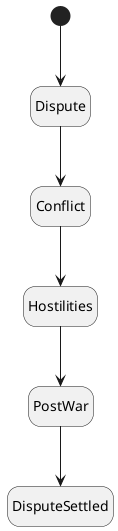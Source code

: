 @startuml WarState
hide empty description
[*] --> Dispute
Dispute --> Conflict
Conflict --> Hostilities
Hostilities --> PostWar
PostWar --> DisputeSettled
@enduml

@startuml StrategyState
    hide empty description
    [*] --> NoBattleStrategy
    NoBattleStrategy --> OffensiveStategy : [Wanting to attack]
    NoBattleStrategy --> DefensiveStategy : [Being attacked]
    NoBattleStrategy --> ResearchStategy : [Improve equipment]
    NoBattleStrategy --> PrepareStategy : [Prepare to attack]
@enduml